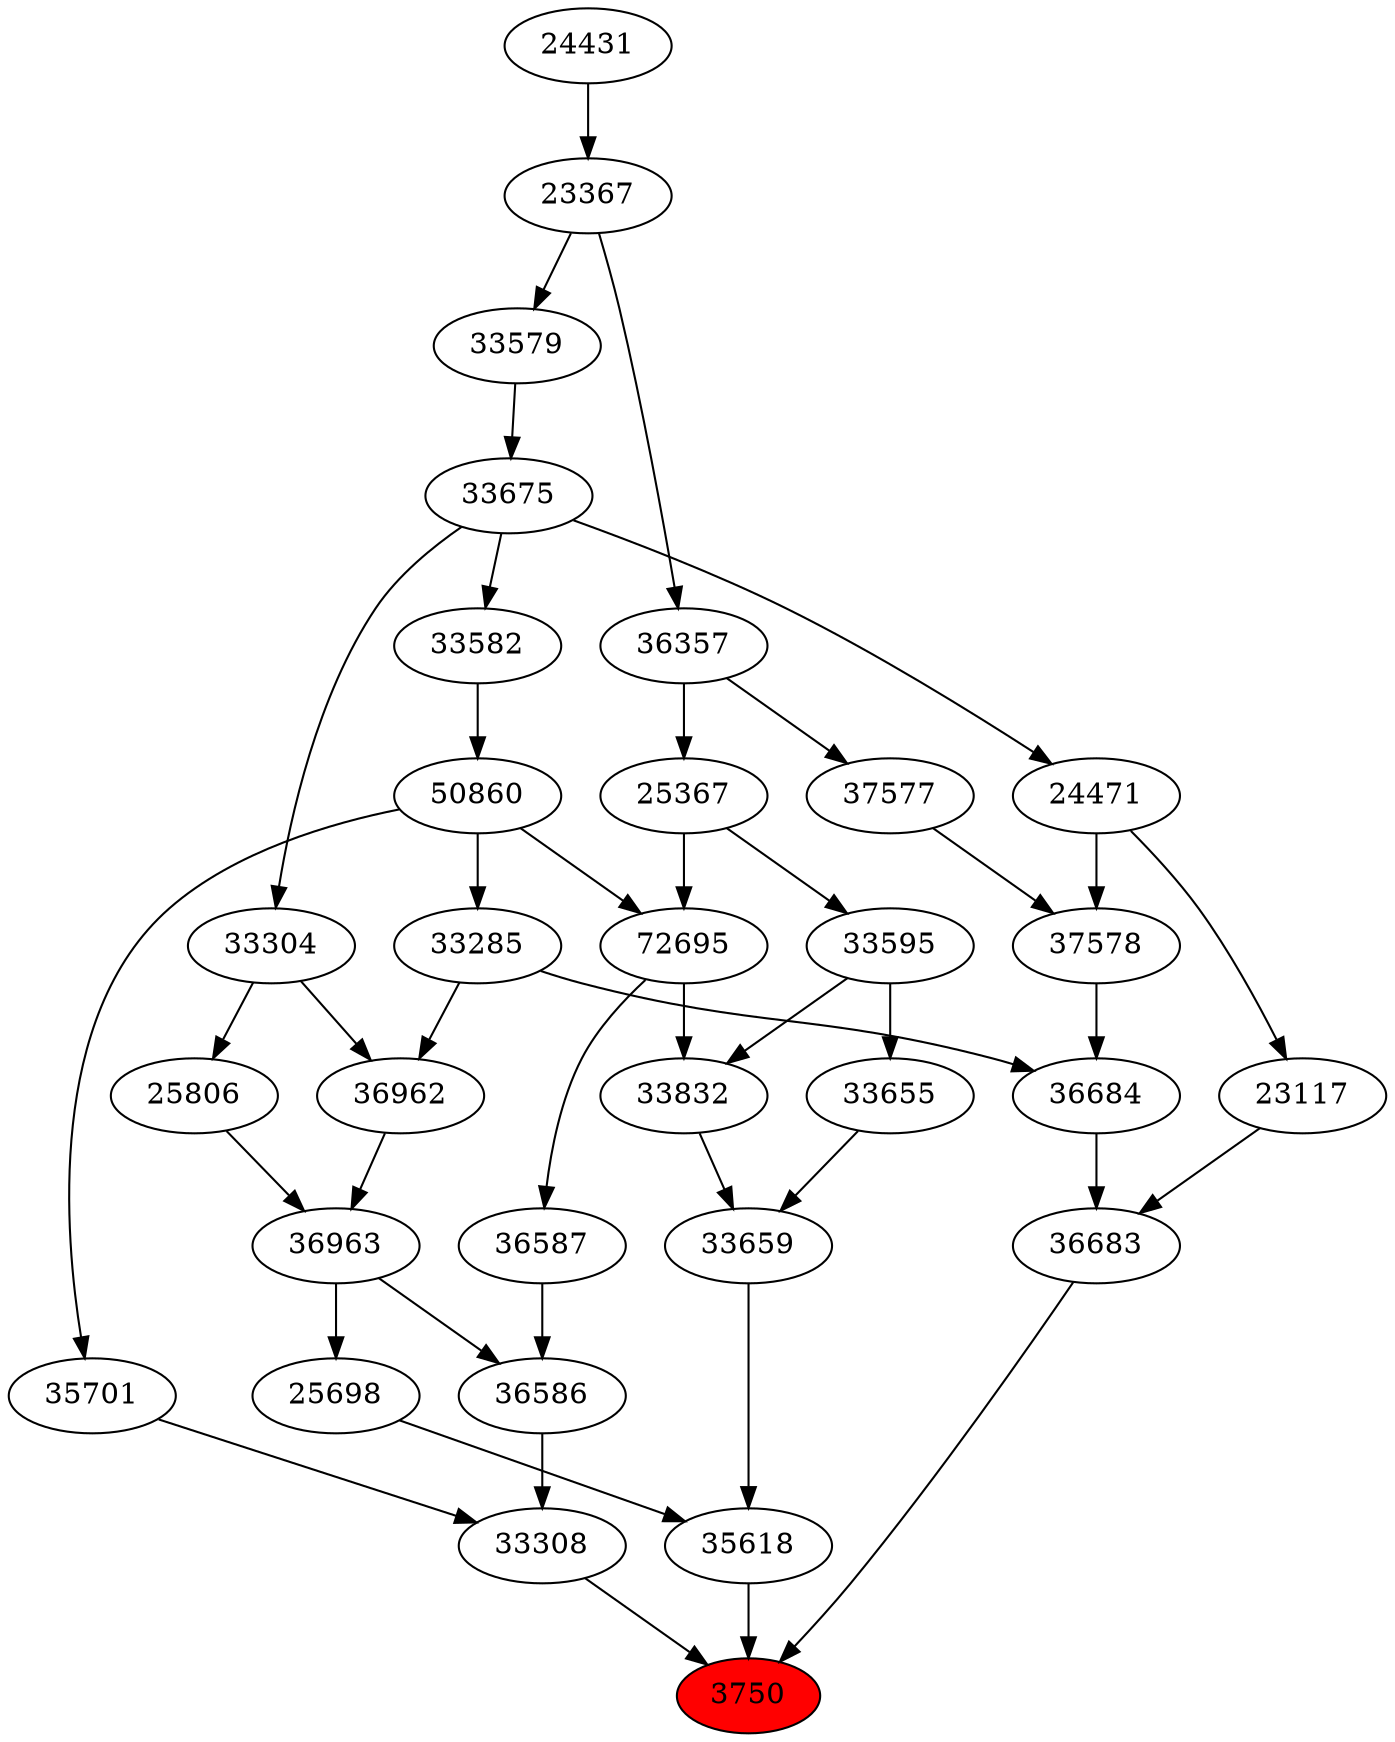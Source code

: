strict digraph{ 
3750 [label="3750" fillcolor=red style=filled]
33308 -> 3750
36683 -> 3750
35618 -> 3750
33308 [label="33308"]
36586 -> 33308
35701 -> 33308
36683 [label="36683"]
36684 -> 36683
23117 -> 36683
35618 [label="35618"]
25698 -> 35618
33659 -> 35618
36586 [label="36586"]
36587 -> 36586
36963 -> 36586
35701 [label="35701"]
50860 -> 35701
36684 [label="36684"]
33285 -> 36684
37578 -> 36684
23117 [label="23117"]
24471 -> 23117
25698 [label="25698"]
36963 -> 25698
33659 [label="33659"]
33655 -> 33659
33832 -> 33659
36587 [label="36587"]
72695 -> 36587
36963 [label="36963"]
36962 -> 36963
25806 -> 36963
50860 [label="50860"]
33582 -> 50860
33285 [label="33285"]
50860 -> 33285
37578 [label="37578"]
24471 -> 37578
37577 -> 37578
24471 [label="24471"]
33675 -> 24471
33655 [label="33655"]
33595 -> 33655
33832 [label="33832"]
72695 -> 33832
33595 -> 33832
72695 [label="72695"]
50860 -> 72695
25367 -> 72695
36962 [label="36962"]
33285 -> 36962
33304 -> 36962
25806 [label="25806"]
33304 -> 25806
33582 [label="33582"]
33675 -> 33582
37577 [label="37577"]
36357 -> 37577
33675 [label="33675"]
33579 -> 33675
33595 [label="33595"]
25367 -> 33595
25367 [label="25367"]
36357 -> 25367
33304 [label="33304"]
33675 -> 33304
36357 [label="36357"]
23367 -> 36357
33579 [label="33579"]
23367 -> 33579
23367 [label="23367"]
24431 -> 23367
24431 [label="24431"]
}